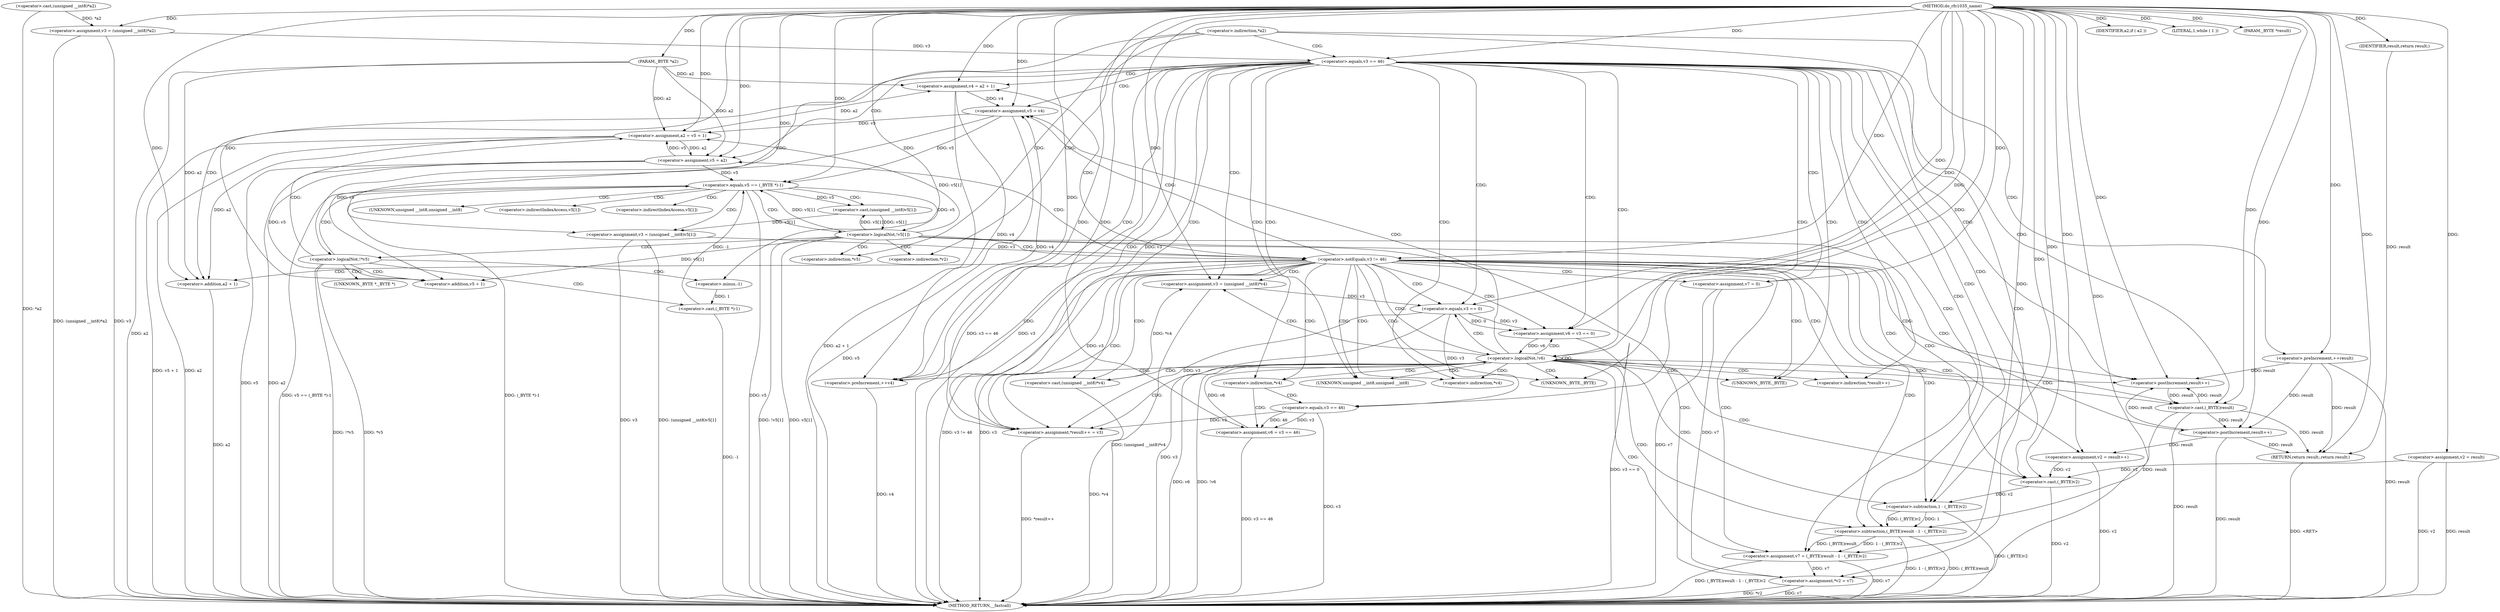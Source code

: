 digraph do_rfc1035_name {  
"1000107" [label = "(METHOD,do_rfc1035_name)" ]
"1000246" [label = "(METHOD_RETURN,__fastcall)" ]
"1000108" [label = "(PARAM,_BYTE *result)" ]
"1000109" [label = "(PARAM,_BYTE *a2)" ]
"1000117" [label = "(<operator>.assignment,v2 = result)" ]
"1000121" [label = "(IDENTIFIER,a2,if ( a2 ))" ]
"1000123" [label = "(<operator>.assignment,v3 = (unsigned __int8)*a2)" ]
"1000125" [label = "(<operator>.cast,(unsigned __int8)*a2)" ]
"1000133" [label = "(<operator>.preIncrement,++result)" ]
"1000136" [label = "(<operator>.equals,v3 == 46)" ]
"1000141" [label = "(<operator>.assignment,v4 = a2 + 1)" ]
"1000143" [label = "(<operator>.addition,a2 + 1)" ]
"1000148" [label = "(<operator>.assignment,*result++ = v3)" ]
"1000150" [label = "(<operator>.postIncrement,result++)" ]
"1000153" [label = "(<operator>.assignment,v3 = (unsigned __int8)*v4)" ]
"1000155" [label = "(<operator>.cast,(unsigned __int8)*v4)" ]
"1000159" [label = "(<operator>.assignment,v5 = v4)" ]
"1000162" [label = "(<operator>.assignment,v6 = v3 == 0)" ]
"1000164" [label = "(<operator>.equals,v3 == 0)" ]
"1000170" [label = "(<operator>.assignment,v6 = v3 == 46)" ]
"1000172" [label = "(<operator>.equals,v3 == 46)" ]
"1000175" [label = "(<operator>.assignment,v7 = (_BYTE)result - 1 - (_BYTE)v2)" ]
"1000177" [label = "(<operator>.subtraction,(_BYTE)result - 1 - (_BYTE)v2)" ]
"1000178" [label = "(<operator>.cast,(_BYTE)result)" ]
"1000181" [label = "(<operator>.subtraction,1 - (_BYTE)v2)" ]
"1000183" [label = "(<operator>.cast,(_BYTE)v2)" ]
"1000186" [label = "(<operator>.preIncrement,++v4)" ]
"1000188" [label = "(<operator>.logicalNot,!v6)" ]
"1000191" [label = "(LITERAL,1,while ( 1 ))" ]
"1000193" [label = "(<operator>.assignment,*v2 = v7)" ]
"1000198" [label = "(<operator>.logicalNot,!*v5)" ]
"1000202" [label = "(<operator>.assignment,a2 = v5 + 1)" ]
"1000204" [label = "(<operator>.addition,v5 + 1)" ]
"1000208" [label = "(<operator>.equals,v5 == (_BYTE *)-1)" ]
"1000210" [label = "(<operator>.cast,(_BYTE *)-1)" ]
"1000212" [label = "(<operator>.minus,-1)" ]
"1000215" [label = "(<operator>.assignment,v3 = (unsigned __int8)v5[1])" ]
"1000217" [label = "(<operator>.cast,(unsigned __int8)v5[1])" ]
"1000223" [label = "(<operator>.logicalNot,!v5[1])" ]
"1000228" [label = "(<operator>.assignment,v2 = result++)" ]
"1000230" [label = "(<operator>.postIncrement,result++)" ]
"1000233" [label = "(<operator>.notEquals,v3 != 46)" ]
"1000238" [label = "(<operator>.assignment,v5 = a2)" ]
"1000241" [label = "(<operator>.assignment,v7 = 0)" ]
"1000244" [label = "(RETURN,return result;,return result;)" ]
"1000245" [label = "(IDENTIFIER,result,return result;)" ]
"1000130" [label = "(<operator>.indirection,*a2)" ]
"1000149" [label = "(<operator>.indirection,*result++)" ]
"1000156" [label = "(UNKNOWN,unsigned __int8,unsigned __int8)" ]
"1000157" [label = "(<operator>.indirection,*v4)" ]
"1000168" [label = "(<operator>.indirection,*v4)" ]
"1000179" [label = "(UNKNOWN,_BYTE,_BYTE)" ]
"1000184" [label = "(UNKNOWN,_BYTE,_BYTE)" ]
"1000194" [label = "(<operator>.indirection,*v2)" ]
"1000199" [label = "(<operator>.indirection,*v5)" ]
"1000211" [label = "(UNKNOWN,_BYTE *,_BYTE *)" ]
"1000218" [label = "(UNKNOWN,unsigned __int8,unsigned __int8)" ]
"1000219" [label = "(<operator>.indirectIndexAccess,v5[1])" ]
"1000224" [label = "(<operator>.indirectIndexAccess,v5[1])" ]
  "1000244" -> "1000246"  [ label = "DDG: <RET>"] 
  "1000117" -> "1000246"  [ label = "DDG: v2"] 
  "1000117" -> "1000246"  [ label = "DDG: result"] 
  "1000159" -> "1000246"  [ label = "DDG: v5"] 
  "1000210" -> "1000246"  [ label = "DDG: -1"] 
  "1000177" -> "1000246"  [ label = "DDG: 1 - (_BYTE)v2"] 
  "1000162" -> "1000246"  [ label = "DDG: v3 == 0"] 
  "1000143" -> "1000246"  [ label = "DDG: a2"] 
  "1000136" -> "1000246"  [ label = "DDG: v3 == 46"] 
  "1000193" -> "1000246"  [ label = "DDG: *v2"] 
  "1000141" -> "1000246"  [ label = "DDG: a2 + 1"] 
  "1000198" -> "1000246"  [ label = "DDG: *v5"] 
  "1000125" -> "1000246"  [ label = "DDG: *a2"] 
  "1000202" -> "1000246"  [ label = "DDG: a2"] 
  "1000109" -> "1000246"  [ label = "DDG: a2"] 
  "1000223" -> "1000246"  [ label = "DDG: !v5[1]"] 
  "1000188" -> "1000246"  [ label = "DDG: v6"] 
  "1000238" -> "1000246"  [ label = "DDG: v5"] 
  "1000123" -> "1000246"  [ label = "DDG: v3"] 
  "1000233" -> "1000246"  [ label = "DDG: v3 != 46"] 
  "1000155" -> "1000246"  [ label = "DDG: *v4"] 
  "1000215" -> "1000246"  [ label = "DDG: (unsigned __int8)v5[1]"] 
  "1000177" -> "1000246"  [ label = "DDG: (_BYTE)result"] 
  "1000228" -> "1000246"  [ label = "DDG: v2"] 
  "1000233" -> "1000246"  [ label = "DDG: v3"] 
  "1000136" -> "1000246"  [ label = "DDG: v3"] 
  "1000133" -> "1000246"  [ label = "DDG: result"] 
  "1000181" -> "1000246"  [ label = "DDG: (_BYTE)v2"] 
  "1000223" -> "1000246"  [ label = "DDG: v5[1]"] 
  "1000148" -> "1000246"  [ label = "DDG: *result++"] 
  "1000178" -> "1000246"  [ label = "DDG: result"] 
  "1000202" -> "1000246"  [ label = "DDG: v5 + 1"] 
  "1000153" -> "1000246"  [ label = "DDG: (unsigned __int8)*v4"] 
  "1000183" -> "1000246"  [ label = "DDG: v2"] 
  "1000230" -> "1000246"  [ label = "DDG: result"] 
  "1000198" -> "1000246"  [ label = "DDG: !*v5"] 
  "1000208" -> "1000246"  [ label = "DDG: v5"] 
  "1000188" -> "1000246"  [ label = "DDG: !v6"] 
  "1000208" -> "1000246"  [ label = "DDG: v5 == (_BYTE *)-1"] 
  "1000123" -> "1000246"  [ label = "DDG: (unsigned __int8)*a2"] 
  "1000186" -> "1000246"  [ label = "DDG: v4"] 
  "1000175" -> "1000246"  [ label = "DDG: (_BYTE)result - 1 - (_BYTE)v2"] 
  "1000241" -> "1000246"  [ label = "DDG: v7"] 
  "1000175" -> "1000246"  [ label = "DDG: v7"] 
  "1000193" -> "1000246"  [ label = "DDG: v7"] 
  "1000215" -> "1000246"  [ label = "DDG: v3"] 
  "1000172" -> "1000246"  [ label = "DDG: v3"] 
  "1000208" -> "1000246"  [ label = "DDG: (_BYTE *)-1"] 
  "1000170" -> "1000246"  [ label = "DDG: v3 == 46"] 
  "1000238" -> "1000246"  [ label = "DDG: a2"] 
  "1000164" -> "1000246"  [ label = "DDG: v3"] 
  "1000107" -> "1000108"  [ label = "DDG: "] 
  "1000107" -> "1000109"  [ label = "DDG: "] 
  "1000107" -> "1000117"  [ label = "DDG: "] 
  "1000107" -> "1000121"  [ label = "DDG: "] 
  "1000125" -> "1000123"  [ label = "DDG: *a2"] 
  "1000107" -> "1000123"  [ label = "DDG: "] 
  "1000107" -> "1000133"  [ label = "DDG: "] 
  "1000123" -> "1000136"  [ label = "DDG: v3"] 
  "1000107" -> "1000136"  [ label = "DDG: "] 
  "1000202" -> "1000141"  [ label = "DDG: a2"] 
  "1000109" -> "1000141"  [ label = "DDG: a2"] 
  "1000107" -> "1000141"  [ label = "DDG: "] 
  "1000202" -> "1000143"  [ label = "DDG: a2"] 
  "1000109" -> "1000143"  [ label = "DDG: a2"] 
  "1000107" -> "1000143"  [ label = "DDG: "] 
  "1000233" -> "1000148"  [ label = "DDG: v3"] 
  "1000136" -> "1000148"  [ label = "DDG: v3"] 
  "1000172" -> "1000148"  [ label = "DDG: v3"] 
  "1000164" -> "1000148"  [ label = "DDG: v3"] 
  "1000107" -> "1000148"  [ label = "DDG: "] 
  "1000133" -> "1000150"  [ label = "DDG: result"] 
  "1000178" -> "1000150"  [ label = "DDG: result"] 
  "1000230" -> "1000150"  [ label = "DDG: result"] 
  "1000107" -> "1000150"  [ label = "DDG: "] 
  "1000155" -> "1000153"  [ label = "DDG: *v4"] 
  "1000107" -> "1000153"  [ label = "DDG: "] 
  "1000141" -> "1000159"  [ label = "DDG: v4"] 
  "1000186" -> "1000159"  [ label = "DDG: v4"] 
  "1000107" -> "1000159"  [ label = "DDG: "] 
  "1000164" -> "1000162"  [ label = "DDG: v3"] 
  "1000164" -> "1000162"  [ label = "DDG: 0"] 
  "1000107" -> "1000162"  [ label = "DDG: "] 
  "1000153" -> "1000164"  [ label = "DDG: v3"] 
  "1000107" -> "1000164"  [ label = "DDG: "] 
  "1000172" -> "1000170"  [ label = "DDG: v3"] 
  "1000172" -> "1000170"  [ label = "DDG: 46"] 
  "1000107" -> "1000170"  [ label = "DDG: "] 
  "1000164" -> "1000172"  [ label = "DDG: v3"] 
  "1000107" -> "1000172"  [ label = "DDG: "] 
  "1000177" -> "1000175"  [ label = "DDG: (_BYTE)result"] 
  "1000177" -> "1000175"  [ label = "DDG: 1 - (_BYTE)v2"] 
  "1000107" -> "1000175"  [ label = "DDG: "] 
  "1000178" -> "1000177"  [ label = "DDG: result"] 
  "1000150" -> "1000178"  [ label = "DDG: result"] 
  "1000107" -> "1000178"  [ label = "DDG: "] 
  "1000181" -> "1000177"  [ label = "DDG: 1"] 
  "1000181" -> "1000177"  [ label = "DDG: (_BYTE)v2"] 
  "1000107" -> "1000181"  [ label = "DDG: "] 
  "1000183" -> "1000181"  [ label = "DDG: v2"] 
  "1000117" -> "1000183"  [ label = "DDG: v2"] 
  "1000228" -> "1000183"  [ label = "DDG: v2"] 
  "1000107" -> "1000183"  [ label = "DDG: "] 
  "1000107" -> "1000186"  [ label = "DDG: "] 
  "1000141" -> "1000186"  [ label = "DDG: v4"] 
  "1000162" -> "1000188"  [ label = "DDG: v6"] 
  "1000170" -> "1000188"  [ label = "DDG: v6"] 
  "1000107" -> "1000188"  [ label = "DDG: "] 
  "1000107" -> "1000191"  [ label = "DDG: "] 
  "1000241" -> "1000193"  [ label = "DDG: v7"] 
  "1000175" -> "1000193"  [ label = "DDG: v7"] 
  "1000107" -> "1000193"  [ label = "DDG: "] 
  "1000238" -> "1000202"  [ label = "DDG: v5"] 
  "1000223" -> "1000202"  [ label = "DDG: v5[1]"] 
  "1000159" -> "1000202"  [ label = "DDG: v5"] 
  "1000107" -> "1000202"  [ label = "DDG: "] 
  "1000109" -> "1000202"  [ label = "DDG: a2"] 
  "1000238" -> "1000204"  [ label = "DDG: v5"] 
  "1000223" -> "1000204"  [ label = "DDG: v5[1]"] 
  "1000159" -> "1000204"  [ label = "DDG: v5"] 
  "1000107" -> "1000204"  [ label = "DDG: "] 
  "1000223" -> "1000208"  [ label = "DDG: v5[1]"] 
  "1000107" -> "1000208"  [ label = "DDG: "] 
  "1000238" -> "1000208"  [ label = "DDG: v5"] 
  "1000159" -> "1000208"  [ label = "DDG: v5"] 
  "1000210" -> "1000208"  [ label = "DDG: -1"] 
  "1000212" -> "1000210"  [ label = "DDG: 1"] 
  "1000107" -> "1000212"  [ label = "DDG: "] 
  "1000217" -> "1000215"  [ label = "DDG: v5[1]"] 
  "1000107" -> "1000215"  [ label = "DDG: "] 
  "1000223" -> "1000217"  [ label = "DDG: v5[1]"] 
  "1000208" -> "1000217"  [ label = "DDG: v5"] 
  "1000208" -> "1000223"  [ label = "DDG: v5"] 
  "1000217" -> "1000223"  [ label = "DDG: v5[1]"] 
  "1000107" -> "1000228"  [ label = "DDG: "] 
  "1000230" -> "1000228"  [ label = "DDG: result"] 
  "1000133" -> "1000230"  [ label = "DDG: result"] 
  "1000178" -> "1000230"  [ label = "DDG: result"] 
  "1000107" -> "1000230"  [ label = "DDG: "] 
  "1000215" -> "1000233"  [ label = "DDG: v3"] 
  "1000107" -> "1000233"  [ label = "DDG: "] 
  "1000202" -> "1000238"  [ label = "DDG: a2"] 
  "1000109" -> "1000238"  [ label = "DDG: a2"] 
  "1000107" -> "1000238"  [ label = "DDG: "] 
  "1000107" -> "1000241"  [ label = "DDG: "] 
  "1000245" -> "1000244"  [ label = "DDG: result"] 
  "1000133" -> "1000244"  [ label = "DDG: result"] 
  "1000178" -> "1000244"  [ label = "DDG: result"] 
  "1000230" -> "1000244"  [ label = "DDG: result"] 
  "1000107" -> "1000244"  [ label = "DDG: "] 
  "1000107" -> "1000245"  [ label = "DDG: "] 
  "1000130" -> "1000136"  [ label = "CDG: "] 
  "1000130" -> "1000133"  [ label = "CDG: "] 
  "1000130" -> "1000199"  [ label = "CDG: "] 
  "1000130" -> "1000198"  [ label = "CDG: "] 
  "1000130" -> "1000194"  [ label = "CDG: "] 
  "1000130" -> "1000193"  [ label = "CDG: "] 
  "1000136" -> "1000175"  [ label = "CDG: "] 
  "1000136" -> "1000168"  [ label = "CDG: "] 
  "1000136" -> "1000164"  [ label = "CDG: "] 
  "1000136" -> "1000162"  [ label = "CDG: "] 
  "1000136" -> "1000188"  [ label = "CDG: "] 
  "1000136" -> "1000186"  [ label = "CDG: "] 
  "1000136" -> "1000184"  [ label = "CDG: "] 
  "1000136" -> "1000183"  [ label = "CDG: "] 
  "1000136" -> "1000181"  [ label = "CDG: "] 
  "1000136" -> "1000179"  [ label = "CDG: "] 
  "1000136" -> "1000178"  [ label = "CDG: "] 
  "1000136" -> "1000177"  [ label = "CDG: "] 
  "1000136" -> "1000238"  [ label = "CDG: "] 
  "1000136" -> "1000241"  [ label = "CDG: "] 
  "1000136" -> "1000143"  [ label = "CDG: "] 
  "1000136" -> "1000141"  [ label = "CDG: "] 
  "1000136" -> "1000159"  [ label = "CDG: "] 
  "1000136" -> "1000157"  [ label = "CDG: "] 
  "1000136" -> "1000156"  [ label = "CDG: "] 
  "1000136" -> "1000155"  [ label = "CDG: "] 
  "1000136" -> "1000153"  [ label = "CDG: "] 
  "1000136" -> "1000150"  [ label = "CDG: "] 
  "1000136" -> "1000149"  [ label = "CDG: "] 
  "1000136" -> "1000148"  [ label = "CDG: "] 
  "1000168" -> "1000172"  [ label = "CDG: "] 
  "1000168" -> "1000170"  [ label = "CDG: "] 
  "1000188" -> "1000175"  [ label = "CDG: "] 
  "1000188" -> "1000168"  [ label = "CDG: "] 
  "1000188" -> "1000164"  [ label = "CDG: "] 
  "1000188" -> "1000162"  [ label = "CDG: "] 
  "1000188" -> "1000188"  [ label = "CDG: "] 
  "1000188" -> "1000186"  [ label = "CDG: "] 
  "1000188" -> "1000184"  [ label = "CDG: "] 
  "1000188" -> "1000183"  [ label = "CDG: "] 
  "1000188" -> "1000181"  [ label = "CDG: "] 
  "1000188" -> "1000179"  [ label = "CDG: "] 
  "1000188" -> "1000178"  [ label = "CDG: "] 
  "1000188" -> "1000177"  [ label = "CDG: "] 
  "1000188" -> "1000159"  [ label = "CDG: "] 
  "1000188" -> "1000157"  [ label = "CDG: "] 
  "1000188" -> "1000156"  [ label = "CDG: "] 
  "1000188" -> "1000155"  [ label = "CDG: "] 
  "1000188" -> "1000153"  [ label = "CDG: "] 
  "1000188" -> "1000150"  [ label = "CDG: "] 
  "1000188" -> "1000149"  [ label = "CDG: "] 
  "1000188" -> "1000148"  [ label = "CDG: "] 
  "1000198" -> "1000208"  [ label = "CDG: "] 
  "1000198" -> "1000204"  [ label = "CDG: "] 
  "1000198" -> "1000202"  [ label = "CDG: "] 
  "1000198" -> "1000212"  [ label = "CDG: "] 
  "1000198" -> "1000211"  [ label = "CDG: "] 
  "1000198" -> "1000210"  [ label = "CDG: "] 
  "1000208" -> "1000224"  [ label = "CDG: "] 
  "1000208" -> "1000223"  [ label = "CDG: "] 
  "1000208" -> "1000219"  [ label = "CDG: "] 
  "1000208" -> "1000218"  [ label = "CDG: "] 
  "1000208" -> "1000217"  [ label = "CDG: "] 
  "1000208" -> "1000215"  [ label = "CDG: "] 
  "1000223" -> "1000233"  [ label = "CDG: "] 
  "1000223" -> "1000230"  [ label = "CDG: "] 
  "1000223" -> "1000228"  [ label = "CDG: "] 
  "1000223" -> "1000199"  [ label = "CDG: "] 
  "1000223" -> "1000198"  [ label = "CDG: "] 
  "1000223" -> "1000194"  [ label = "CDG: "] 
  "1000223" -> "1000193"  [ label = "CDG: "] 
  "1000233" -> "1000175"  [ label = "CDG: "] 
  "1000233" -> "1000168"  [ label = "CDG: "] 
  "1000233" -> "1000164"  [ label = "CDG: "] 
  "1000233" -> "1000162"  [ label = "CDG: "] 
  "1000233" -> "1000188"  [ label = "CDG: "] 
  "1000233" -> "1000186"  [ label = "CDG: "] 
  "1000233" -> "1000184"  [ label = "CDG: "] 
  "1000233" -> "1000183"  [ label = "CDG: "] 
  "1000233" -> "1000181"  [ label = "CDG: "] 
  "1000233" -> "1000179"  [ label = "CDG: "] 
  "1000233" -> "1000178"  [ label = "CDG: "] 
  "1000233" -> "1000177"  [ label = "CDG: "] 
  "1000233" -> "1000238"  [ label = "CDG: "] 
  "1000233" -> "1000241"  [ label = "CDG: "] 
  "1000233" -> "1000143"  [ label = "CDG: "] 
  "1000233" -> "1000141"  [ label = "CDG: "] 
  "1000233" -> "1000159"  [ label = "CDG: "] 
  "1000233" -> "1000157"  [ label = "CDG: "] 
  "1000233" -> "1000156"  [ label = "CDG: "] 
  "1000233" -> "1000155"  [ label = "CDG: "] 
  "1000233" -> "1000153"  [ label = "CDG: "] 
  "1000233" -> "1000150"  [ label = "CDG: "] 
  "1000233" -> "1000149"  [ label = "CDG: "] 
  "1000233" -> "1000148"  [ label = "CDG: "] 
}
